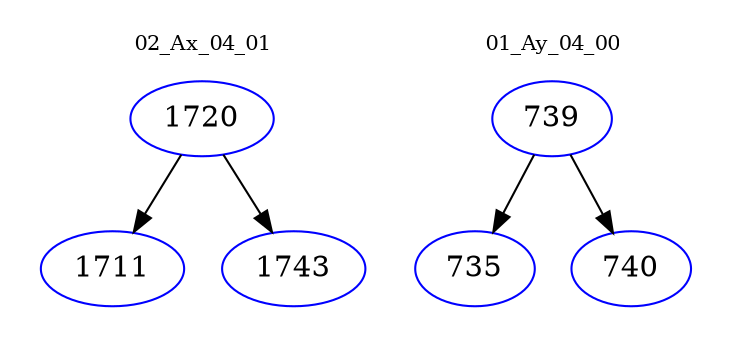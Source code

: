 digraph{
subgraph cluster_0 {
color = white
label = "02_Ax_04_01";
fontsize=10;
T0_1720 [label="1720", color="blue"]
T0_1720 -> T0_1711 [color="black"]
T0_1711 [label="1711", color="blue"]
T0_1720 -> T0_1743 [color="black"]
T0_1743 [label="1743", color="blue"]
}
subgraph cluster_1 {
color = white
label = "01_Ay_04_00";
fontsize=10;
T1_739 [label="739", color="blue"]
T1_739 -> T1_735 [color="black"]
T1_735 [label="735", color="blue"]
T1_739 -> T1_740 [color="black"]
T1_740 [label="740", color="blue"]
}
}
